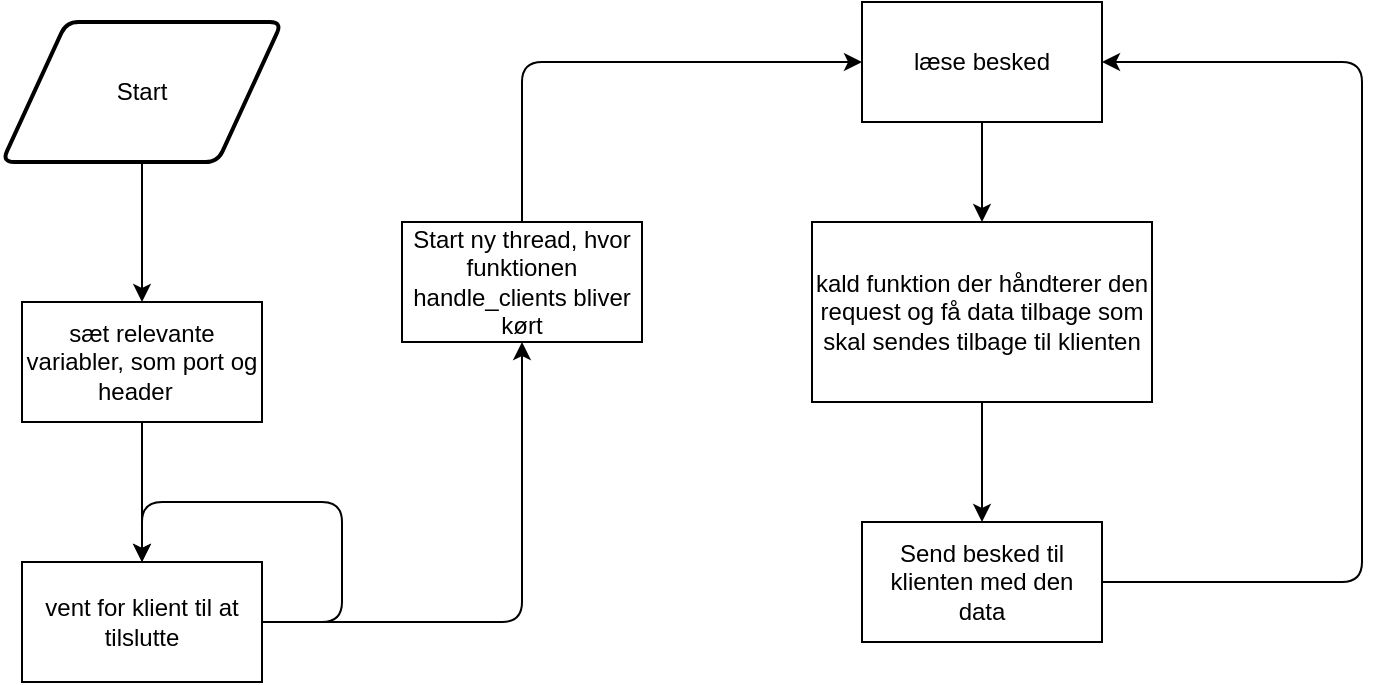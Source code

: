 <mxfile>
    <diagram id="pH7_W3ELOKt910EXddhM" name="Page-1">
        <mxGraphModel dx="888" dy="470" grid="1" gridSize="10" guides="1" tooltips="1" connect="1" arrows="1" fold="1" page="1" pageScale="1" pageWidth="850" pageHeight="1100" math="0" shadow="0">
            <root>
                <mxCell id="0"/>
                <mxCell id="1" parent="0"/>
                <mxCell id="4" value="" style="edgeStyle=none;html=1;" edge="1" parent="1" source="2" target="3">
                    <mxGeometry relative="1" as="geometry"/>
                </mxCell>
                <mxCell id="2" value="Start" style="shape=parallelogram;html=1;strokeWidth=2;perimeter=parallelogramPerimeter;whiteSpace=wrap;rounded=1;arcSize=12;size=0.23;" vertex="1" parent="1">
                    <mxGeometry x="110" y="20" width="140" height="70" as="geometry"/>
                </mxCell>
                <mxCell id="7" value="" style="edgeStyle=none;html=1;" edge="1" parent="1" source="3" target="5">
                    <mxGeometry relative="1" as="geometry"/>
                </mxCell>
                <mxCell id="3" value="sæt relevante variabler, som port og header&amp;nbsp;&amp;nbsp;" style="rounded=0;whiteSpace=wrap;html=1;" vertex="1" parent="1">
                    <mxGeometry x="120" y="160" width="120" height="60" as="geometry"/>
                </mxCell>
                <mxCell id="13" style="edgeStyle=orthogonalEdgeStyle;html=1;entryX=0.5;entryY=1;entryDx=0;entryDy=0;" edge="1" parent="1" source="5" target="12">
                    <mxGeometry relative="1" as="geometry"/>
                </mxCell>
                <mxCell id="5" value="vent for klient til at tilslutte" style="rounded=0;whiteSpace=wrap;html=1;" vertex="1" parent="1">
                    <mxGeometry x="120" y="290" width="120" height="60" as="geometry"/>
                </mxCell>
                <mxCell id="8" style="edgeStyle=orthogonalEdgeStyle;html=1;entryX=0.5;entryY=0;entryDx=0;entryDy=0;" edge="1" parent="1" target="5">
                    <mxGeometry relative="1" as="geometry">
                        <mxPoint x="240" y="320" as="sourcePoint"/>
                        <Array as="points">
                            <mxPoint x="280" y="320"/>
                            <mxPoint x="280" y="260"/>
                            <mxPoint x="180" y="260"/>
                        </Array>
                    </mxGeometry>
                </mxCell>
                <mxCell id="16" style="edgeStyle=orthogonalEdgeStyle;html=1;entryX=0;entryY=0.5;entryDx=0;entryDy=0;" edge="1" parent="1" source="12" target="15">
                    <mxGeometry relative="1" as="geometry">
                        <Array as="points">
                            <mxPoint x="370" y="40"/>
                        </Array>
                    </mxGeometry>
                </mxCell>
                <mxCell id="12" value="Start ny thread, hvor funktionen handle_clients bliver kørt" style="rounded=0;whiteSpace=wrap;html=1;" vertex="1" parent="1">
                    <mxGeometry x="310" y="120" width="120" height="60" as="geometry"/>
                </mxCell>
                <mxCell id="18" value="" style="edgeStyle=orthogonalEdgeStyle;html=1;" edge="1" parent="1" source="15" target="17">
                    <mxGeometry relative="1" as="geometry"/>
                </mxCell>
                <mxCell id="15" value="læse besked" style="rounded=0;whiteSpace=wrap;html=1;" vertex="1" parent="1">
                    <mxGeometry x="540" y="10" width="120" height="60" as="geometry"/>
                </mxCell>
                <mxCell id="20" value="" style="edgeStyle=orthogonalEdgeStyle;html=1;" edge="1" parent="1" source="17" target="19">
                    <mxGeometry relative="1" as="geometry"/>
                </mxCell>
                <mxCell id="17" value="kald funktion der håndterer den request og få data tilbage som skal sendes tilbage til klienten" style="rounded=0;whiteSpace=wrap;html=1;" vertex="1" parent="1">
                    <mxGeometry x="515" y="120" width="170" height="90" as="geometry"/>
                </mxCell>
                <mxCell id="21" style="edgeStyle=orthogonalEdgeStyle;html=1;entryX=1;entryY=0.5;entryDx=0;entryDy=0;" edge="1" parent="1" source="19" target="15">
                    <mxGeometry relative="1" as="geometry">
                        <Array as="points">
                            <mxPoint x="790" y="300"/>
                            <mxPoint x="790" y="40"/>
                        </Array>
                    </mxGeometry>
                </mxCell>
                <mxCell id="19" value="Send besked til klienten med den data" style="rounded=0;whiteSpace=wrap;html=1;" vertex="1" parent="1">
                    <mxGeometry x="540" y="270" width="120" height="60" as="geometry"/>
                </mxCell>
            </root>
        </mxGraphModel>
    </diagram>
</mxfile>